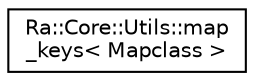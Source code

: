 digraph "Graphical Class Hierarchy"
{
 // INTERACTIVE_SVG=YES
 // LATEX_PDF_SIZE
  edge [fontname="Helvetica",fontsize="10",labelfontname="Helvetica",labelfontsize="10"];
  node [fontname="Helvetica",fontsize="10",shape=record];
  rankdir="LR";
  Node0 [label="Ra::Core::Utils::map\l_keys\< Mapclass \>",height=0.2,width=0.4,color="black", fillcolor="white", style="filled",URL="$structRa_1_1Core_1_1Utils_1_1map__keys.html",tooltip="Generate a range to iterate over the keys of a map."];
}

